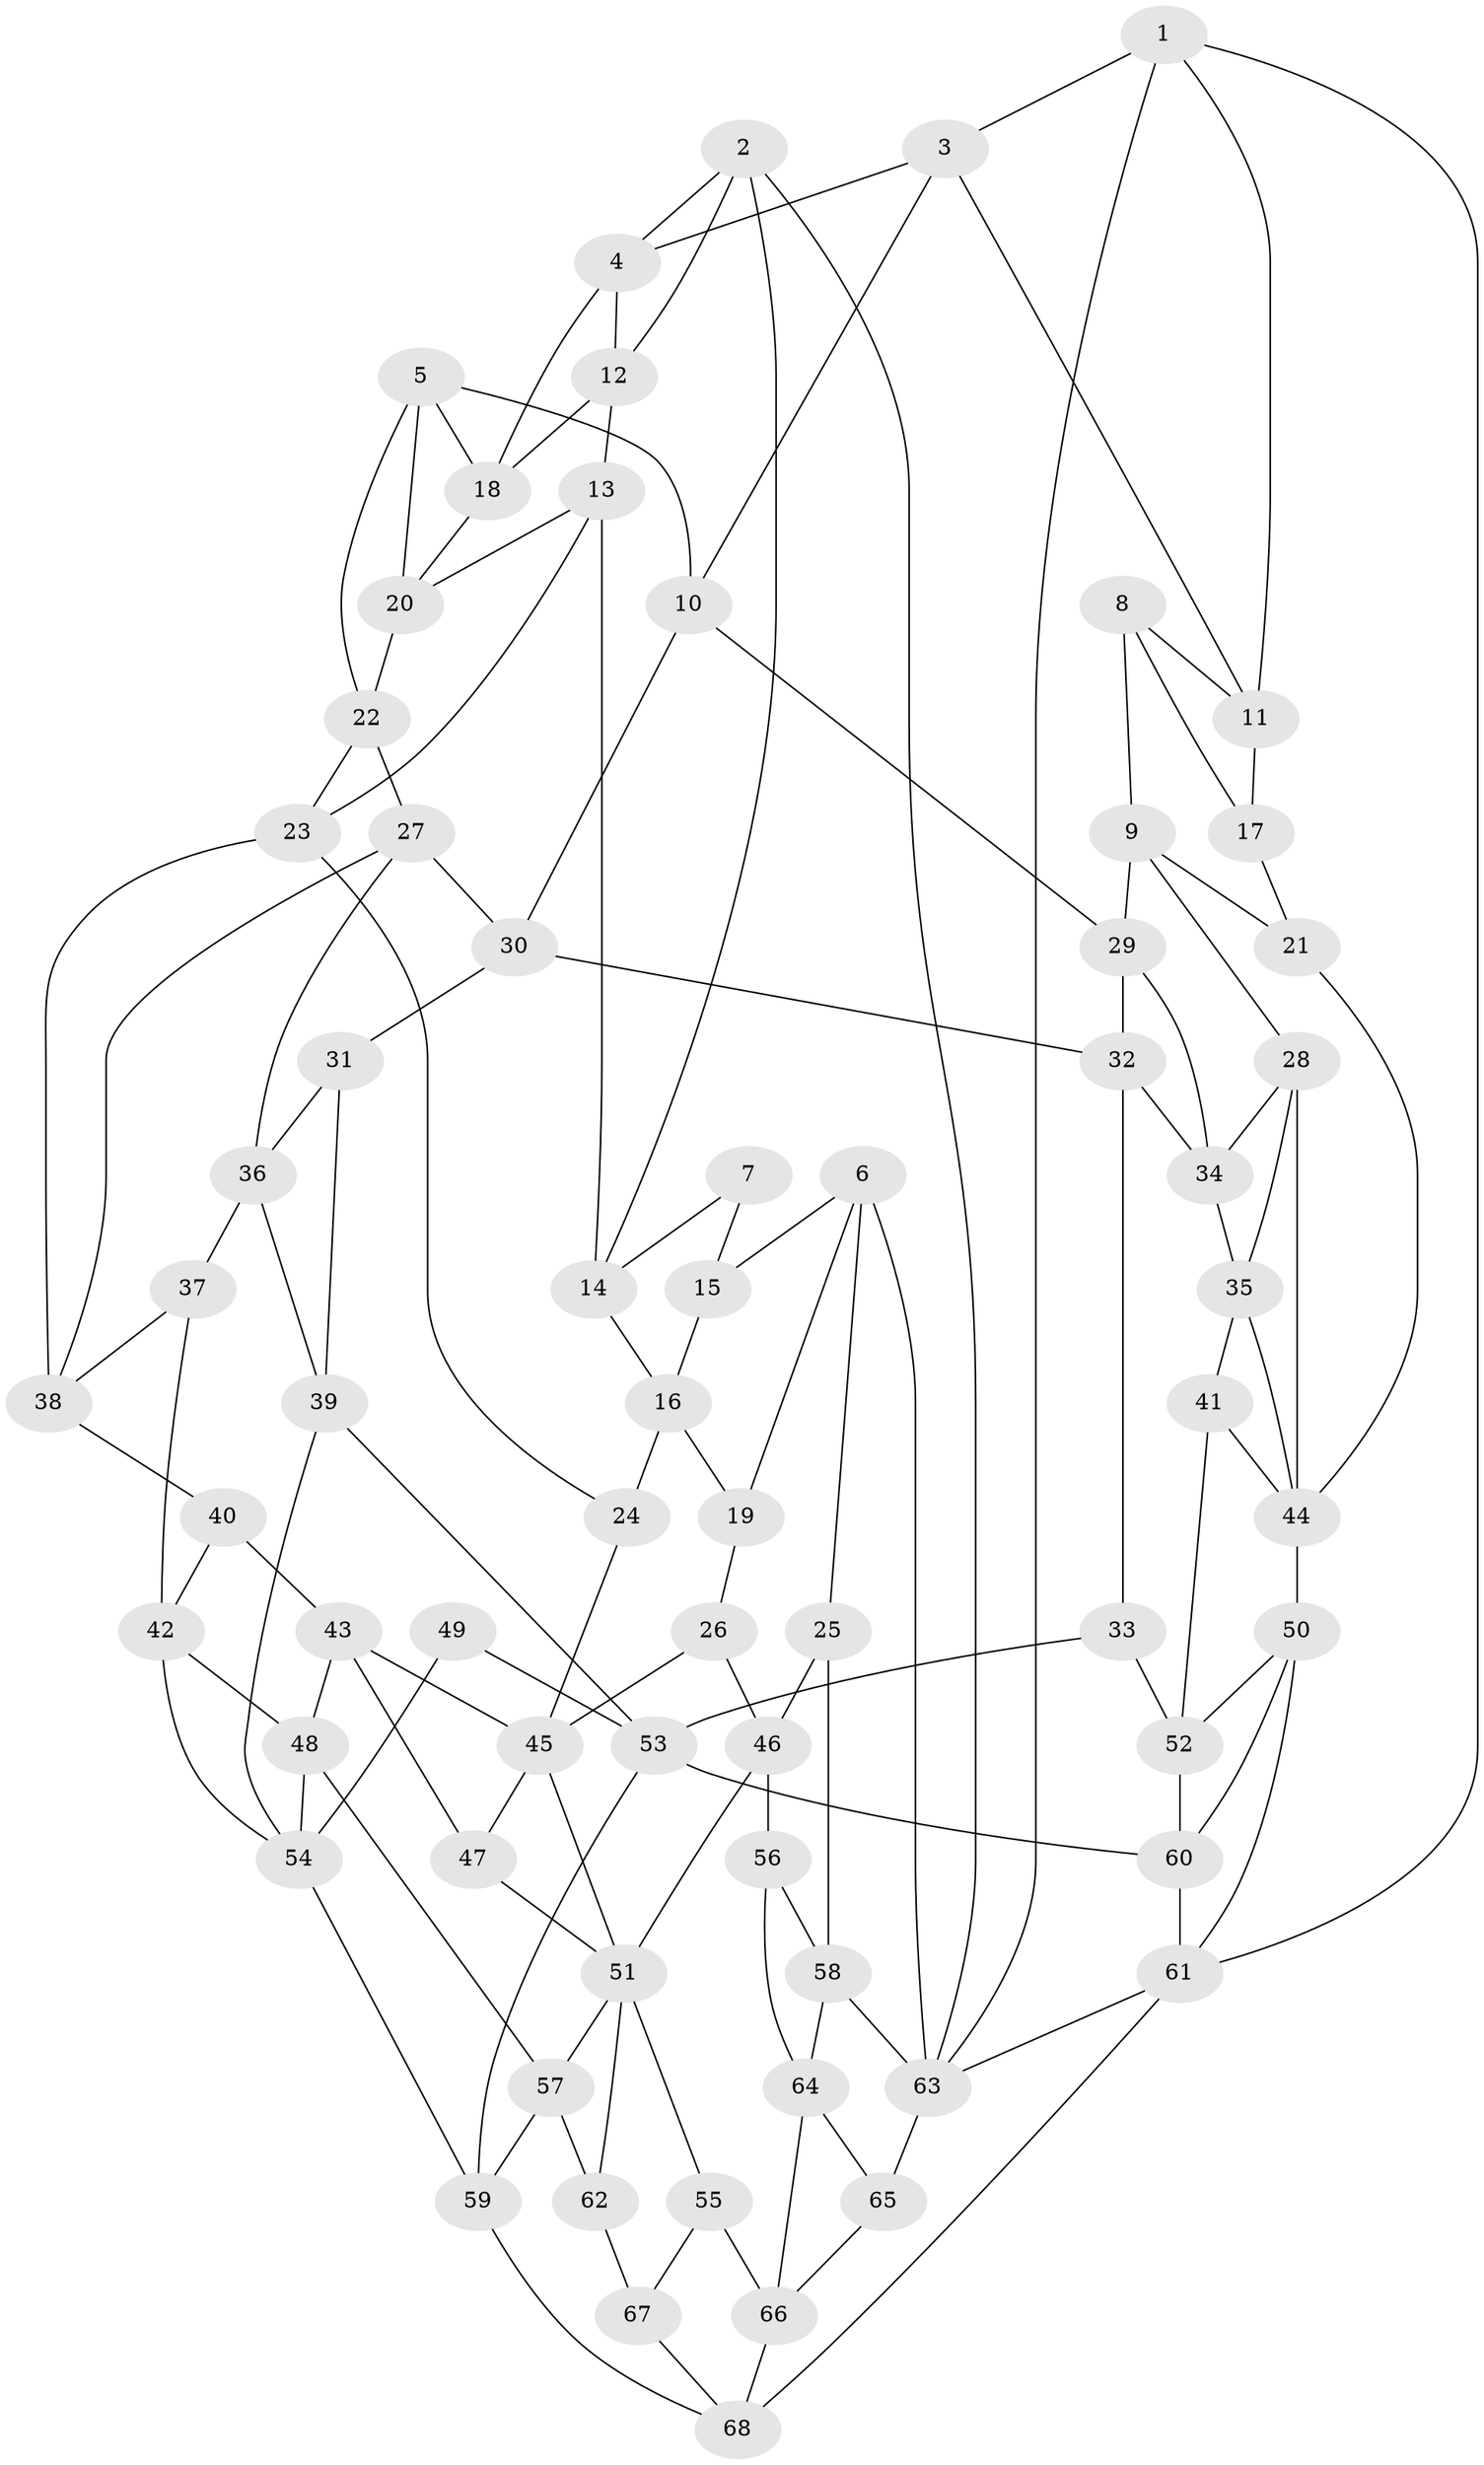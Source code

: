 // original degree distribution, {3: 0.022058823529411766, 6: 0.2426470588235294, 4: 0.2426470588235294, 5: 0.49264705882352944}
// Generated by graph-tools (version 1.1) at 2025/27/03/09/25 03:27:12]
// undirected, 68 vertices, 129 edges
graph export_dot {
graph [start="1"]
  node [color=gray90,style=filled];
  1;
  2;
  3;
  4;
  5;
  6;
  7;
  8;
  9;
  10;
  11;
  12;
  13;
  14;
  15;
  16;
  17;
  18;
  19;
  20;
  21;
  22;
  23;
  24;
  25;
  26;
  27;
  28;
  29;
  30;
  31;
  32;
  33;
  34;
  35;
  36;
  37;
  38;
  39;
  40;
  41;
  42;
  43;
  44;
  45;
  46;
  47;
  48;
  49;
  50;
  51;
  52;
  53;
  54;
  55;
  56;
  57;
  58;
  59;
  60;
  61;
  62;
  63;
  64;
  65;
  66;
  67;
  68;
  1 -- 3 [weight=1.0];
  1 -- 11 [weight=1.0];
  1 -- 61 [weight=1.0];
  1 -- 63 [weight=1.0];
  2 -- 4 [weight=1.0];
  2 -- 12 [weight=1.0];
  2 -- 14 [weight=1.0];
  2 -- 63 [weight=1.0];
  3 -- 4 [weight=1.0];
  3 -- 10 [weight=1.0];
  3 -- 11 [weight=1.0];
  4 -- 12 [weight=1.0];
  4 -- 18 [weight=1.0];
  5 -- 10 [weight=1.0];
  5 -- 18 [weight=1.0];
  5 -- 20 [weight=1.0];
  5 -- 22 [weight=1.0];
  6 -- 15 [weight=1.0];
  6 -- 19 [weight=1.0];
  6 -- 25 [weight=1.0];
  6 -- 63 [weight=1.0];
  7 -- 14 [weight=1.0];
  7 -- 15 [weight=2.0];
  8 -- 9 [weight=1.0];
  8 -- 11 [weight=1.0];
  8 -- 17 [weight=2.0];
  9 -- 21 [weight=1.0];
  9 -- 28 [weight=1.0];
  9 -- 29 [weight=1.0];
  10 -- 29 [weight=1.0];
  10 -- 30 [weight=1.0];
  11 -- 17 [weight=1.0];
  12 -- 13 [weight=1.0];
  12 -- 18 [weight=1.0];
  13 -- 14 [weight=1.0];
  13 -- 20 [weight=1.0];
  13 -- 23 [weight=1.0];
  14 -- 16 [weight=1.0];
  15 -- 16 [weight=1.0];
  16 -- 19 [weight=1.0];
  16 -- 24 [weight=1.0];
  17 -- 21 [weight=1.0];
  18 -- 20 [weight=1.0];
  19 -- 26 [weight=1.0];
  20 -- 22 [weight=1.0];
  21 -- 44 [weight=1.0];
  22 -- 23 [weight=1.0];
  22 -- 27 [weight=1.0];
  23 -- 24 [weight=1.0];
  23 -- 38 [weight=1.0];
  24 -- 45 [weight=1.0];
  25 -- 46 [weight=1.0];
  25 -- 58 [weight=1.0];
  26 -- 45 [weight=2.0];
  26 -- 46 [weight=1.0];
  27 -- 30 [weight=1.0];
  27 -- 36 [weight=1.0];
  27 -- 38 [weight=1.0];
  28 -- 34 [weight=1.0];
  28 -- 35 [weight=1.0];
  28 -- 44 [weight=1.0];
  29 -- 32 [weight=1.0];
  29 -- 34 [weight=1.0];
  30 -- 31 [weight=1.0];
  30 -- 32 [weight=1.0];
  31 -- 36 [weight=1.0];
  31 -- 39 [weight=1.0];
  32 -- 33 [weight=1.0];
  32 -- 34 [weight=1.0];
  33 -- 52 [weight=1.0];
  33 -- 53 [weight=1.0];
  34 -- 35 [weight=1.0];
  35 -- 41 [weight=1.0];
  35 -- 44 [weight=1.0];
  36 -- 37 [weight=1.0];
  36 -- 39 [weight=1.0];
  37 -- 38 [weight=1.0];
  37 -- 42 [weight=1.0];
  38 -- 40 [weight=1.0];
  39 -- 53 [weight=1.0];
  39 -- 54 [weight=1.0];
  40 -- 42 [weight=1.0];
  40 -- 43 [weight=1.0];
  41 -- 44 [weight=1.0];
  41 -- 52 [weight=1.0];
  42 -- 48 [weight=1.0];
  42 -- 54 [weight=1.0];
  43 -- 45 [weight=1.0];
  43 -- 47 [weight=1.0];
  43 -- 48 [weight=1.0];
  44 -- 50 [weight=2.0];
  45 -- 47 [weight=1.0];
  45 -- 51 [weight=1.0];
  46 -- 51 [weight=1.0];
  46 -- 56 [weight=1.0];
  47 -- 51 [weight=1.0];
  48 -- 54 [weight=1.0];
  48 -- 57 [weight=1.0];
  49 -- 53 [weight=1.0];
  49 -- 54 [weight=2.0];
  50 -- 52 [weight=2.0];
  50 -- 60 [weight=1.0];
  50 -- 61 [weight=1.0];
  51 -- 55 [weight=1.0];
  51 -- 57 [weight=1.0];
  51 -- 62 [weight=1.0];
  52 -- 60 [weight=1.0];
  53 -- 59 [weight=1.0];
  53 -- 60 [weight=1.0];
  54 -- 59 [weight=1.0];
  55 -- 66 [weight=1.0];
  55 -- 67 [weight=1.0];
  56 -- 58 [weight=1.0];
  56 -- 64 [weight=1.0];
  57 -- 59 [weight=1.0];
  57 -- 62 [weight=1.0];
  58 -- 63 [weight=1.0];
  58 -- 64 [weight=1.0];
  59 -- 68 [weight=1.0];
  60 -- 61 [weight=1.0];
  61 -- 63 [weight=1.0];
  61 -- 68 [weight=1.0];
  62 -- 67 [weight=2.0];
  63 -- 65 [weight=1.0];
  64 -- 65 [weight=1.0];
  64 -- 66 [weight=1.0];
  65 -- 66 [weight=1.0];
  66 -- 68 [weight=1.0];
  67 -- 68 [weight=1.0];
}
